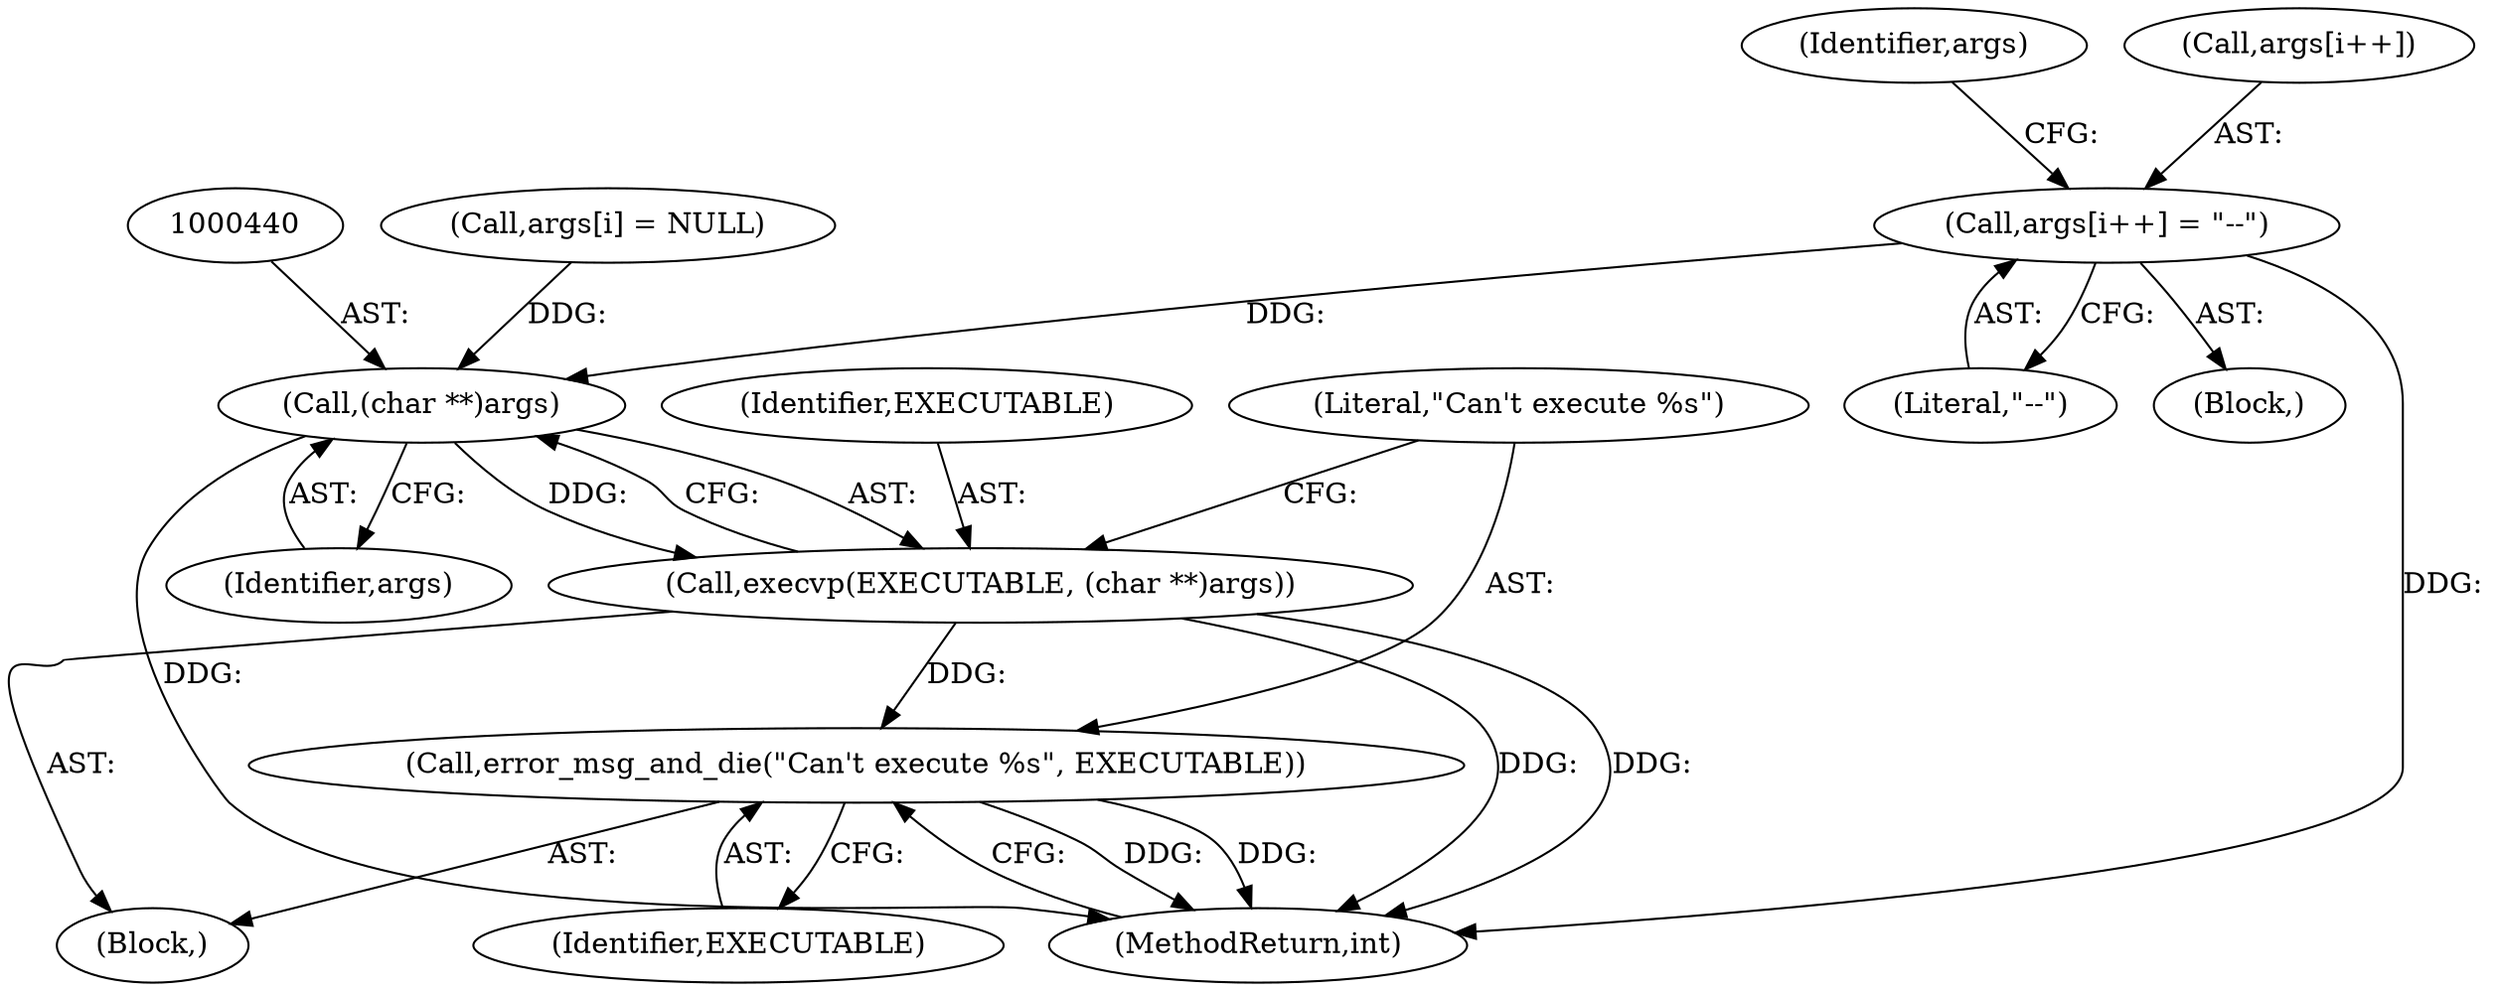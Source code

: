 digraph "0_abrt_50ee8130fb4cd4ef1af7682a2c85dd99cb99424e@pointer" {
"1000330" [label="(Call,args[i++] = \"--\")"];
"1000439" [label="(Call,(char **)args)"];
"1000437" [label="(Call,execvp(EXECUTABLE, (char **)args))"];
"1000442" [label="(Call,error_msg_and_die(\"Can't execute %s\", EXECUTABLE))"];
"1000444" [label="(Identifier,EXECUTABLE)"];
"1000445" [label="(MethodReturn,int)"];
"1000437" [label="(Call,execvp(EXECUTABLE, (char **)args))"];
"1000336" [label="(Call,args[i] = NULL)"];
"1000441" [label="(Identifier,args)"];
"1000442" [label="(Call,error_msg_and_die(\"Can't execute %s\", EXECUTABLE))"];
"1000338" [label="(Identifier,args)"];
"1000335" [label="(Literal,\"--\")"];
"1000438" [label="(Identifier,EXECUTABLE)"];
"1000443" [label="(Literal,\"Can't execute %s\")"];
"1000439" [label="(Call,(char **)args)"];
"1000116" [label="(Block,)"];
"1000238" [label="(Block,)"];
"1000331" [label="(Call,args[i++])"];
"1000330" [label="(Call,args[i++] = \"--\")"];
"1000330" -> "1000238"  [label="AST: "];
"1000330" -> "1000335"  [label="CFG: "];
"1000331" -> "1000330"  [label="AST: "];
"1000335" -> "1000330"  [label="AST: "];
"1000338" -> "1000330"  [label="CFG: "];
"1000330" -> "1000445"  [label="DDG: "];
"1000330" -> "1000439"  [label="DDG: "];
"1000439" -> "1000437"  [label="AST: "];
"1000439" -> "1000441"  [label="CFG: "];
"1000440" -> "1000439"  [label="AST: "];
"1000441" -> "1000439"  [label="AST: "];
"1000437" -> "1000439"  [label="CFG: "];
"1000439" -> "1000445"  [label="DDG: "];
"1000439" -> "1000437"  [label="DDG: "];
"1000336" -> "1000439"  [label="DDG: "];
"1000437" -> "1000116"  [label="AST: "];
"1000438" -> "1000437"  [label="AST: "];
"1000443" -> "1000437"  [label="CFG: "];
"1000437" -> "1000445"  [label="DDG: "];
"1000437" -> "1000445"  [label="DDG: "];
"1000437" -> "1000442"  [label="DDG: "];
"1000442" -> "1000116"  [label="AST: "];
"1000442" -> "1000444"  [label="CFG: "];
"1000443" -> "1000442"  [label="AST: "];
"1000444" -> "1000442"  [label="AST: "];
"1000445" -> "1000442"  [label="CFG: "];
"1000442" -> "1000445"  [label="DDG: "];
"1000442" -> "1000445"  [label="DDG: "];
}
